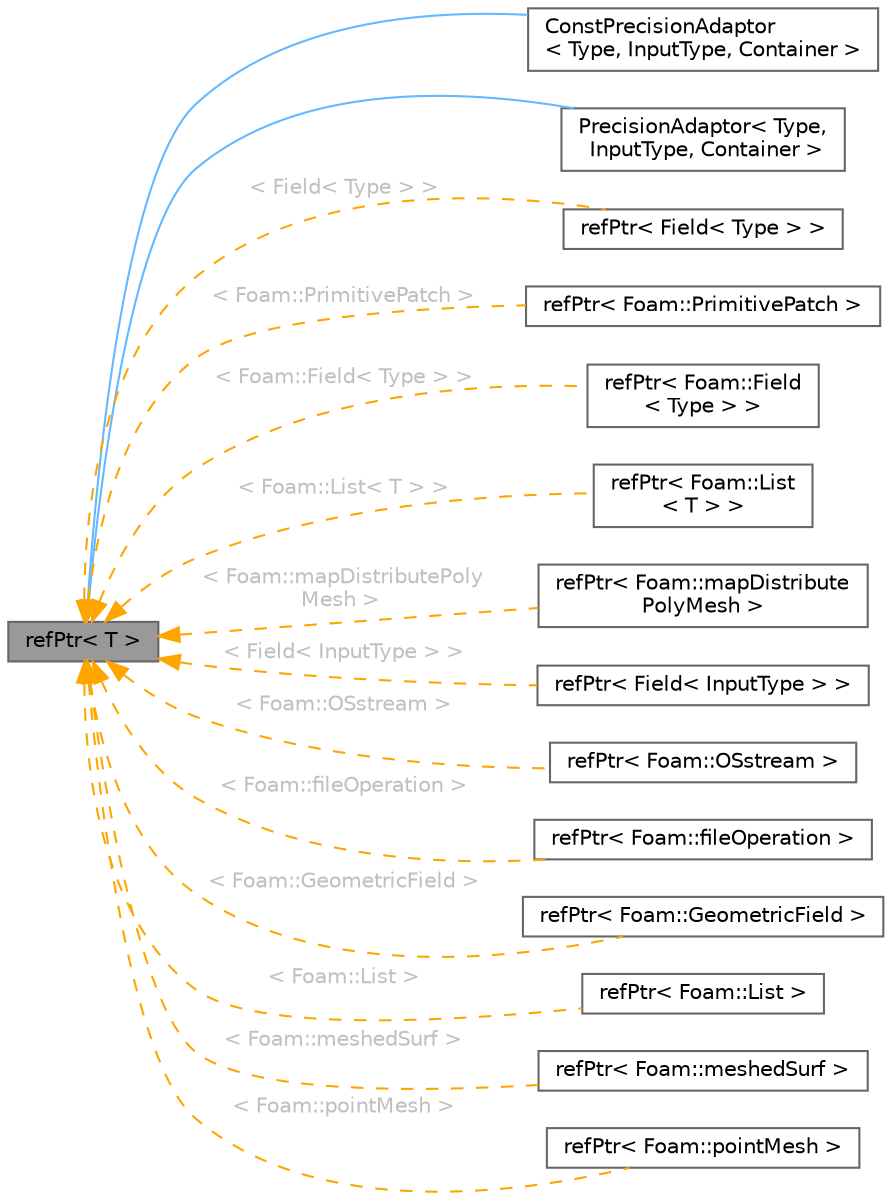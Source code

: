 digraph "refPtr&lt; T &gt;"
{
 // LATEX_PDF_SIZE
  bgcolor="transparent";
  edge [fontname=Helvetica,fontsize=10,labelfontname=Helvetica,labelfontsize=10];
  node [fontname=Helvetica,fontsize=10,shape=box,height=0.2,width=0.4];
  rankdir="LR";
  Node1 [id="Node000001",label="refPtr\< T \>",height=0.2,width=0.4,color="gray40", fillcolor="grey60", style="filled", fontcolor="black",tooltip="A class for managing references or pointers (no reference counting)"];
  Node1 -> Node2 [id="edge1_Node000001_Node000002",dir="back",color="steelblue1",style="solid",tooltip=" "];
  Node2 [id="Node000002",label="ConstPrecisionAdaptor\l\< Type, InputType, Container \>",height=0.2,width=0.4,color="gray40", fillcolor="white", style="filled",URL="$classFoam_1_1ConstPrecisionAdaptor.html",tooltip=" "];
  Node1 -> Node3 [id="edge2_Node000001_Node000003",dir="back",color="steelblue1",style="solid",tooltip=" "];
  Node3 [id="Node000003",label="PrecisionAdaptor\< Type,\l InputType, Container \>",height=0.2,width=0.4,color="gray40", fillcolor="white", style="filled",URL="$classFoam_1_1PrecisionAdaptor.html",tooltip="Conversion adaptor for Field/List that either wrap the input as a reference, or creates a temporary p..."];
  Node1 -> Node4 [id="edge3_Node000001_Node000004",dir="back",color="orange",style="dashed",tooltip=" ",label=" \< Field\< Type \> \>",fontcolor="grey" ];
  Node4 [id="Node000004",label="refPtr\< Field\< Type \> \>",height=0.2,width=0.4,color="gray40", fillcolor="white", style="filled",URL="$classFoam_1_1refPtr.html",tooltip=" "];
  Node1 -> Node5 [id="edge4_Node000001_Node000005",dir="back",color="orange",style="dashed",tooltip=" ",label=" \< Foam::PrimitivePatch \>",fontcolor="grey" ];
  Node5 [id="Node000005",label="refPtr\< Foam::PrimitivePatch \>",height=0.2,width=0.4,color="gray40", fillcolor="white", style="filled",URL="$classFoam_1_1refPtr.html",tooltip=" "];
  Node1 -> Node6 [id="edge5_Node000001_Node000006",dir="back",color="orange",style="dashed",tooltip=" ",label=" \< Foam::Field\< Type \> \>",fontcolor="grey" ];
  Node6 [id="Node000006",label="refPtr\< Foam::Field\l\< Type \> \>",height=0.2,width=0.4,color="gray40", fillcolor="white", style="filled",URL="$classFoam_1_1refPtr.html",tooltip=" "];
  Node1 -> Node7 [id="edge6_Node000001_Node000007",dir="back",color="orange",style="dashed",tooltip=" ",label=" \< Foam::List\< T \> \>",fontcolor="grey" ];
  Node7 [id="Node000007",label="refPtr\< Foam::List\l\< T \> \>",height=0.2,width=0.4,color="gray40", fillcolor="white", style="filled",URL="$classFoam_1_1refPtr.html",tooltip=" "];
  Node1 -> Node8 [id="edge7_Node000001_Node000008",dir="back",color="orange",style="dashed",tooltip=" ",label=" \< Foam::mapDistributePoly\lMesh \>",fontcolor="grey" ];
  Node8 [id="Node000008",label="refPtr\< Foam::mapDistribute\lPolyMesh \>",height=0.2,width=0.4,color="gray40", fillcolor="white", style="filled",URL="$classFoam_1_1refPtr.html",tooltip=" "];
  Node1 -> Node9 [id="edge8_Node000001_Node000009",dir="back",color="orange",style="dashed",tooltip=" ",label=" \< Field\< InputType \> \>",fontcolor="grey" ];
  Node9 [id="Node000009",label="refPtr\< Field\< InputType \> \>",height=0.2,width=0.4,color="gray40", fillcolor="white", style="filled",URL="$classFoam_1_1refPtr.html",tooltip=" "];
  Node1 -> Node10 [id="edge9_Node000001_Node000010",dir="back",color="orange",style="dashed",tooltip=" ",label=" \< Foam::OSstream \>",fontcolor="grey" ];
  Node10 [id="Node000010",label="refPtr\< Foam::OSstream \>",height=0.2,width=0.4,color="gray40", fillcolor="white", style="filled",URL="$classFoam_1_1refPtr.html",tooltip=" "];
  Node1 -> Node11 [id="edge10_Node000001_Node000011",dir="back",color="orange",style="dashed",tooltip=" ",label=" \< Foam::fileOperation \>",fontcolor="grey" ];
  Node11 [id="Node000011",label="refPtr\< Foam::fileOperation \>",height=0.2,width=0.4,color="gray40", fillcolor="white", style="filled",URL="$classFoam_1_1refPtr.html",tooltip=" "];
  Node1 -> Node12 [id="edge11_Node000001_Node000012",dir="back",color="orange",style="dashed",tooltip=" ",label=" \< Foam::GeometricField \>",fontcolor="grey" ];
  Node12 [id="Node000012",label="refPtr\< Foam::GeometricField \>",height=0.2,width=0.4,color="gray40", fillcolor="white", style="filled",URL="$classFoam_1_1refPtr.html",tooltip=" "];
  Node1 -> Node13 [id="edge12_Node000001_Node000013",dir="back",color="orange",style="dashed",tooltip=" ",label=" \< Foam::List \>",fontcolor="grey" ];
  Node13 [id="Node000013",label="refPtr\< Foam::List \>",height=0.2,width=0.4,color="gray40", fillcolor="white", style="filled",URL="$classFoam_1_1refPtr.html",tooltip=" "];
  Node1 -> Node14 [id="edge13_Node000001_Node000014",dir="back",color="orange",style="dashed",tooltip=" ",label=" \< Foam::meshedSurf \>",fontcolor="grey" ];
  Node14 [id="Node000014",label="refPtr\< Foam::meshedSurf \>",height=0.2,width=0.4,color="gray40", fillcolor="white", style="filled",URL="$classFoam_1_1refPtr.html",tooltip=" "];
  Node1 -> Node15 [id="edge14_Node000001_Node000015",dir="back",color="orange",style="dashed",tooltip=" ",label=" \< Foam::pointMesh \>",fontcolor="grey" ];
  Node15 [id="Node000015",label="refPtr\< Foam::pointMesh \>",height=0.2,width=0.4,color="gray40", fillcolor="white", style="filled",URL="$classFoam_1_1refPtr.html",tooltip=" "];
}
